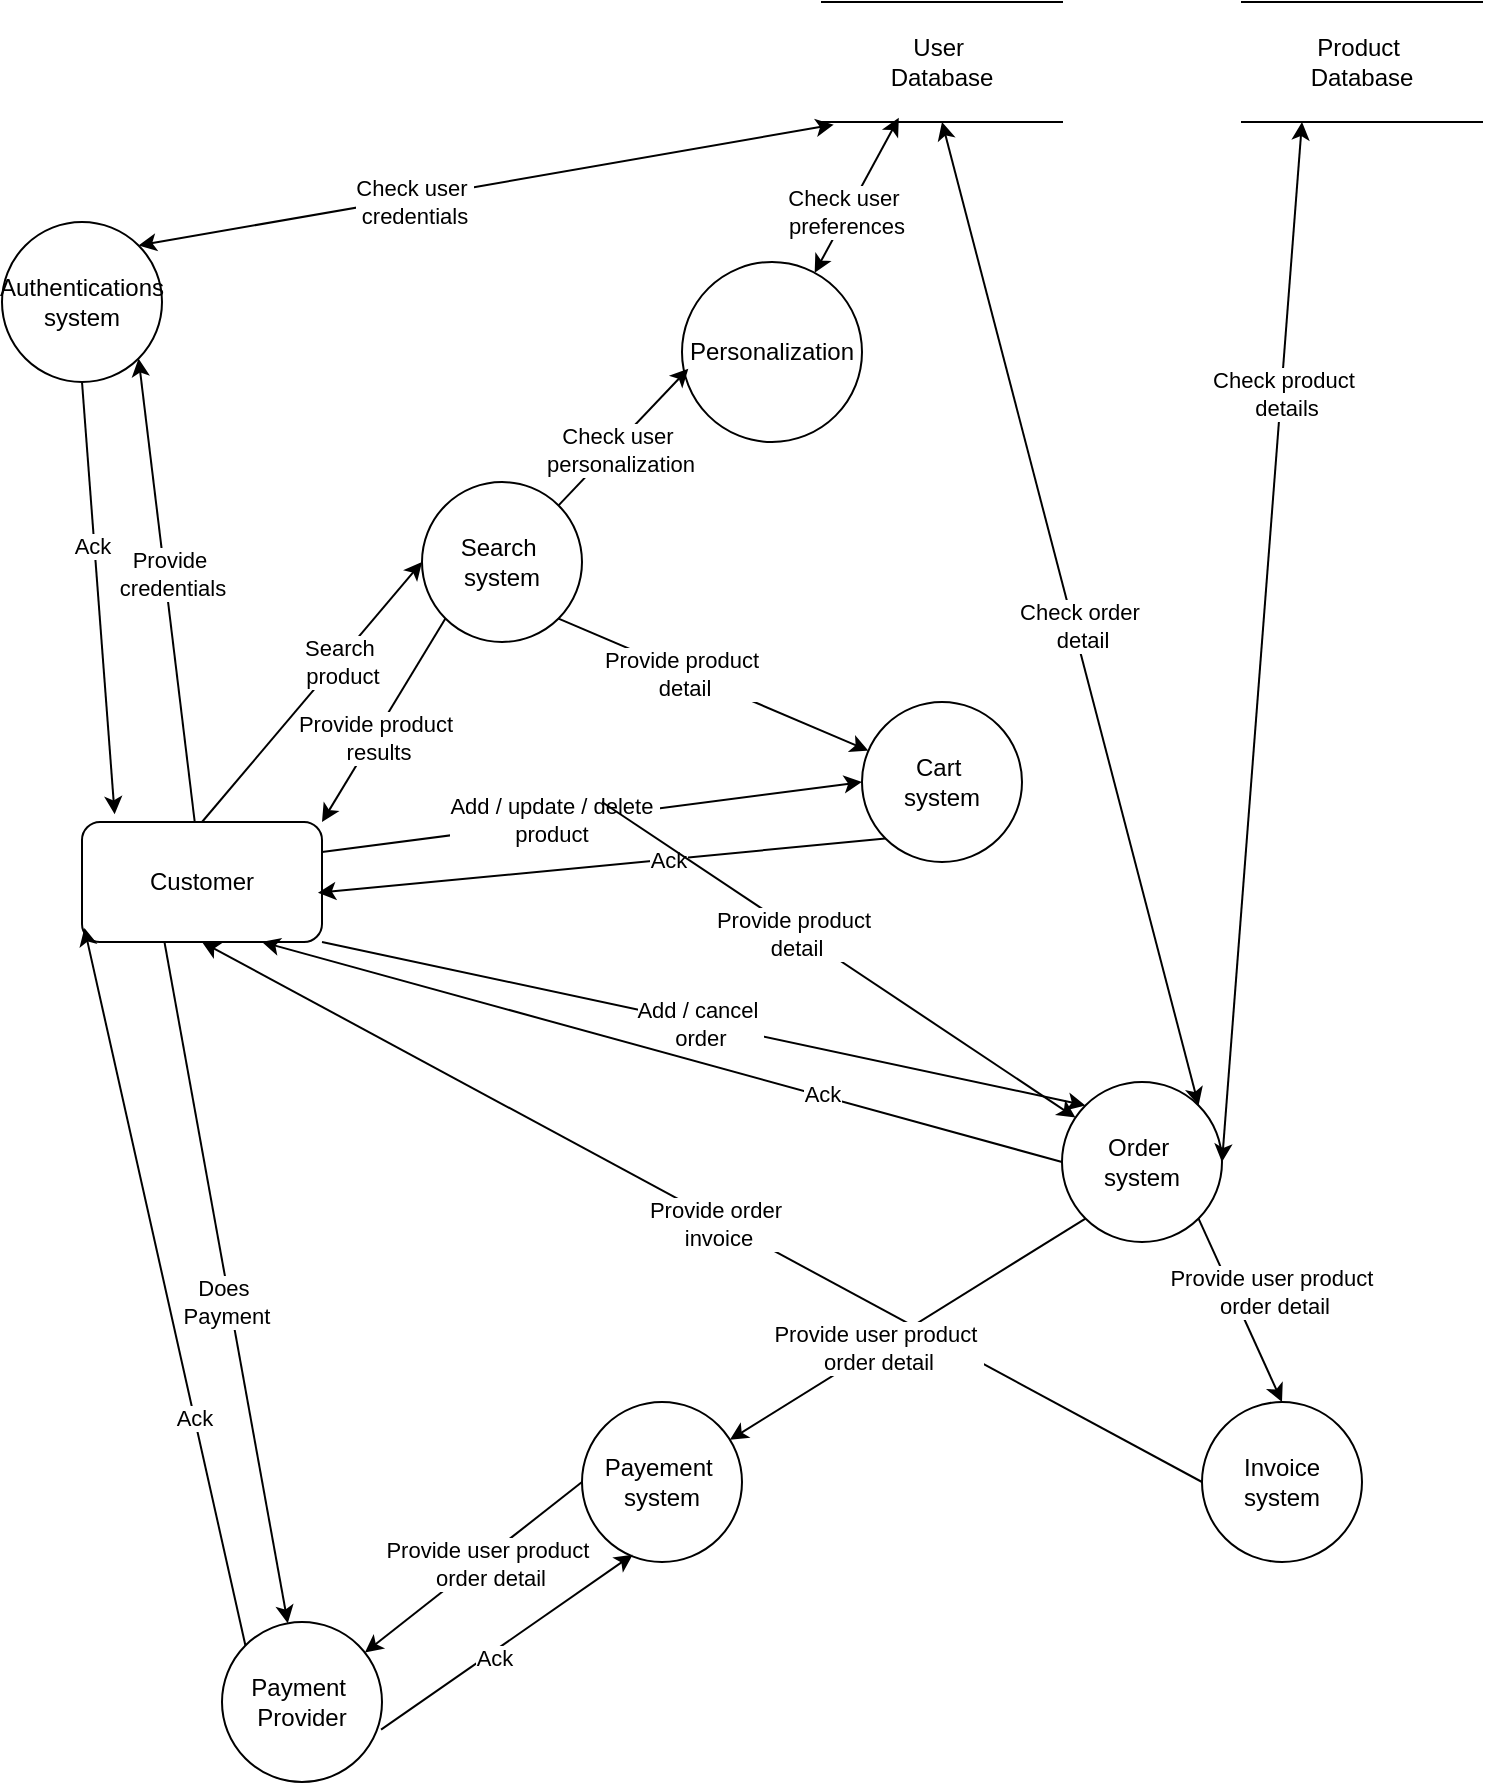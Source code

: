 <mxfile version="24.6.4" type="device">
  <diagram name="Page-1" id="ZxLFEKOgEKn5G9MyRNEF">
    <mxGraphModel dx="1867" dy="723" grid="1" gridSize="10" guides="1" tooltips="1" connect="1" arrows="1" fold="1" page="1" pageScale="1" pageWidth="850" pageHeight="1100" math="0" shadow="0">
      <root>
        <mxCell id="0" />
        <mxCell id="1" parent="0" />
        <mxCell id="-osjenxQSShuxqbmqe5o-1" value="Authentications system" style="ellipse;whiteSpace=wrap;html=1;aspect=fixed;" vertex="1" parent="1">
          <mxGeometry x="60" y="120" width="80" height="80" as="geometry" />
        </mxCell>
        <mxCell id="-osjenxQSShuxqbmqe5o-2" value="Customer" style="rounded=1;whiteSpace=wrap;html=1;" vertex="1" parent="1">
          <mxGeometry x="100" y="420" width="120" height="60" as="geometry" />
        </mxCell>
        <mxCell id="-osjenxQSShuxqbmqe5o-3" value="Search&amp;nbsp;&lt;div&gt;system&lt;/div&gt;" style="ellipse;whiteSpace=wrap;html=1;aspect=fixed;" vertex="1" parent="1">
          <mxGeometry x="270" y="250" width="80" height="80" as="geometry" />
        </mxCell>
        <mxCell id="-osjenxQSShuxqbmqe5o-4" value="Cart&amp;nbsp;&lt;div&gt;system&lt;/div&gt;" style="ellipse;whiteSpace=wrap;html=1;aspect=fixed;" vertex="1" parent="1">
          <mxGeometry x="490" y="360" width="80" height="80" as="geometry" />
        </mxCell>
        <mxCell id="-osjenxQSShuxqbmqe5o-5" value="Order&amp;nbsp;&lt;div&gt;system&lt;/div&gt;" style="ellipse;whiteSpace=wrap;html=1;aspect=fixed;" vertex="1" parent="1">
          <mxGeometry x="590" y="550" width="80" height="80" as="geometry" />
        </mxCell>
        <mxCell id="-osjenxQSShuxqbmqe5o-6" value="Payement&amp;nbsp;&lt;div&gt;system&lt;/div&gt;" style="ellipse;whiteSpace=wrap;html=1;aspect=fixed;" vertex="1" parent="1">
          <mxGeometry x="350" y="710" width="80" height="80" as="geometry" />
        </mxCell>
        <mxCell id="-osjenxQSShuxqbmqe5o-7" value="Personalization" style="ellipse;whiteSpace=wrap;html=1;aspect=fixed;" vertex="1" parent="1">
          <mxGeometry x="400" y="140" width="90" height="90" as="geometry" />
        </mxCell>
        <mxCell id="-osjenxQSShuxqbmqe5o-8" value="Payment&amp;nbsp;&lt;div&gt;Provider&lt;/div&gt;" style="ellipse;whiteSpace=wrap;html=1;aspect=fixed;" vertex="1" parent="1">
          <mxGeometry x="170" y="820" width="80" height="80" as="geometry" />
        </mxCell>
        <mxCell id="-osjenxQSShuxqbmqe5o-9" value="Invoice system" style="ellipse;whiteSpace=wrap;html=1;aspect=fixed;" vertex="1" parent="1">
          <mxGeometry x="660" y="710" width="80" height="80" as="geometry" />
        </mxCell>
        <mxCell id="-osjenxQSShuxqbmqe5o-10" value="User&amp;nbsp;&lt;div&gt;Database&lt;/div&gt;" style="shape=partialRectangle;whiteSpace=wrap;html=1;left=0;right=0;fillColor=none;" vertex="1" parent="1">
          <mxGeometry x="470" y="10" width="120" height="60" as="geometry" />
        </mxCell>
        <mxCell id="-osjenxQSShuxqbmqe5o-11" value="Product&amp;nbsp;&lt;div&gt;Database&lt;/div&gt;" style="shape=partialRectangle;whiteSpace=wrap;html=1;left=0;right=0;fillColor=none;" vertex="1" parent="1">
          <mxGeometry x="680" y="10" width="120" height="60" as="geometry" />
        </mxCell>
        <mxCell id="-osjenxQSShuxqbmqe5o-12" value="" style="endArrow=classic;html=1;rounded=0;entryX=1;entryY=1;entryDx=0;entryDy=0;" edge="1" parent="1" source="-osjenxQSShuxqbmqe5o-2" target="-osjenxQSShuxqbmqe5o-1">
          <mxGeometry width="50" height="50" relative="1" as="geometry">
            <mxPoint x="50" y="360" as="sourcePoint" />
            <mxPoint x="100" y="310" as="targetPoint" />
          </mxGeometry>
        </mxCell>
        <mxCell id="-osjenxQSShuxqbmqe5o-13" value="Provide&amp;nbsp;&lt;div&gt;credentials&lt;/div&gt;" style="edgeLabel;html=1;align=center;verticalAlign=middle;resizable=0;points=[];" vertex="1" connectable="0" parent="-osjenxQSShuxqbmqe5o-12">
          <mxGeometry x="0.071" y="-3" relative="1" as="geometry">
            <mxPoint as="offset" />
          </mxGeometry>
        </mxCell>
        <mxCell id="-osjenxQSShuxqbmqe5o-14" value="" style="endArrow=classic;html=1;rounded=0;exitX=0.5;exitY=1;exitDx=0;exitDy=0;entryX=0.136;entryY=-0.064;entryDx=0;entryDy=0;entryPerimeter=0;" edge="1" parent="1" source="-osjenxQSShuxqbmqe5o-1" target="-osjenxQSShuxqbmqe5o-2">
          <mxGeometry width="50" height="50" relative="1" as="geometry">
            <mxPoint y="260" as="sourcePoint" />
            <mxPoint x="50" y="210" as="targetPoint" />
          </mxGeometry>
        </mxCell>
        <mxCell id="-osjenxQSShuxqbmqe5o-15" value="Ack" style="edgeLabel;html=1;align=center;verticalAlign=middle;resizable=0;points=[];" vertex="1" connectable="0" parent="-osjenxQSShuxqbmqe5o-14">
          <mxGeometry x="-0.243" y="-1" relative="1" as="geometry">
            <mxPoint as="offset" />
          </mxGeometry>
        </mxCell>
        <mxCell id="-osjenxQSShuxqbmqe5o-16" value="" style="endArrow=classic;startArrow=classic;html=1;rounded=0;exitX=1;exitY=0;exitDx=0;exitDy=0;entryX=0.049;entryY=1.022;entryDx=0;entryDy=0;entryPerimeter=0;" edge="1" parent="1" source="-osjenxQSShuxqbmqe5o-1" target="-osjenxQSShuxqbmqe5o-10">
          <mxGeometry width="50" height="50" relative="1" as="geometry">
            <mxPoint x="170" y="140" as="sourcePoint" />
            <mxPoint x="220" y="90" as="targetPoint" />
          </mxGeometry>
        </mxCell>
        <mxCell id="-osjenxQSShuxqbmqe5o-17" value="Check user&amp;nbsp;&lt;div&gt;credentials&lt;/div&gt;" style="edgeLabel;html=1;align=center;verticalAlign=middle;resizable=0;points=[];" vertex="1" connectable="0" parent="-osjenxQSShuxqbmqe5o-16">
          <mxGeometry x="-0.21" y="-2" relative="1" as="geometry">
            <mxPoint as="offset" />
          </mxGeometry>
        </mxCell>
        <mxCell id="-osjenxQSShuxqbmqe5o-18" value="" style="endArrow=classic;html=1;rounded=0;exitX=0.5;exitY=0;exitDx=0;exitDy=0;entryX=0;entryY=0.5;entryDx=0;entryDy=0;" edge="1" parent="1" source="-osjenxQSShuxqbmqe5o-2" target="-osjenxQSShuxqbmqe5o-3">
          <mxGeometry width="50" height="50" relative="1" as="geometry">
            <mxPoint x="90" y="360" as="sourcePoint" />
            <mxPoint x="140" y="310" as="targetPoint" />
          </mxGeometry>
        </mxCell>
        <mxCell id="-osjenxQSShuxqbmqe5o-19" value="Search&amp;nbsp;&lt;div&gt;product&lt;/div&gt;" style="edgeLabel;html=1;align=center;verticalAlign=middle;resizable=0;points=[];" vertex="1" connectable="0" parent="-osjenxQSShuxqbmqe5o-18">
          <mxGeometry x="0.023" y="1" relative="1" as="geometry">
            <mxPoint x="14" y="-13" as="offset" />
          </mxGeometry>
        </mxCell>
        <mxCell id="-osjenxQSShuxqbmqe5o-20" value="" style="endArrow=classic;html=1;rounded=0;exitX=1;exitY=0;exitDx=0;exitDy=0;entryX=0.035;entryY=0.593;entryDx=0;entryDy=0;entryPerimeter=0;" edge="1" parent="1" source="-osjenxQSShuxqbmqe5o-3" target="-osjenxQSShuxqbmqe5o-7">
          <mxGeometry width="50" height="50" relative="1" as="geometry">
            <mxPoint x="260" y="190" as="sourcePoint" />
            <mxPoint x="310" y="140" as="targetPoint" />
          </mxGeometry>
        </mxCell>
        <mxCell id="-osjenxQSShuxqbmqe5o-21" value="Check user&amp;nbsp;&lt;div&gt;personalization&lt;/div&gt;" style="edgeLabel;html=1;align=center;verticalAlign=middle;resizable=0;points=[];" vertex="1" connectable="0" parent="-osjenxQSShuxqbmqe5o-20">
          <mxGeometry x="-0.122" y="-3" relative="1" as="geometry">
            <mxPoint as="offset" />
          </mxGeometry>
        </mxCell>
        <mxCell id="-osjenxQSShuxqbmqe5o-22" value="" style="endArrow=classic;startArrow=classic;html=1;rounded=0;entryX=0.32;entryY=0.965;entryDx=0;entryDy=0;entryPerimeter=0;" edge="1" parent="1" source="-osjenxQSShuxqbmqe5o-7" target="-osjenxQSShuxqbmqe5o-10">
          <mxGeometry width="50" height="50" relative="1" as="geometry">
            <mxPoint x="390" y="170" as="sourcePoint" />
            <mxPoint x="440" y="120" as="targetPoint" />
          </mxGeometry>
        </mxCell>
        <mxCell id="-osjenxQSShuxqbmqe5o-23" value="Check user&amp;nbsp;&lt;div&gt;preferences&lt;/div&gt;" style="edgeLabel;html=1;align=center;verticalAlign=middle;resizable=0;points=[];" vertex="1" connectable="0" parent="-osjenxQSShuxqbmqe5o-22">
          <mxGeometry x="-0.222" y="1" relative="1" as="geometry">
            <mxPoint as="offset" />
          </mxGeometry>
        </mxCell>
        <mxCell id="-osjenxQSShuxqbmqe5o-24" value="" style="endArrow=classic;html=1;rounded=0;exitX=1;exitY=0.25;exitDx=0;exitDy=0;entryX=0;entryY=0.5;entryDx=0;entryDy=0;" edge="1" parent="1" source="-osjenxQSShuxqbmqe5o-2" target="-osjenxQSShuxqbmqe5o-4">
          <mxGeometry width="50" height="50" relative="1" as="geometry">
            <mxPoint x="160" y="390" as="sourcePoint" />
            <mxPoint x="210" y="340" as="targetPoint" />
          </mxGeometry>
        </mxCell>
        <mxCell id="-osjenxQSShuxqbmqe5o-25" value="Add / update / delete&amp;nbsp;&lt;div&gt;product&amp;nbsp;&lt;/div&gt;" style="edgeLabel;html=1;align=center;verticalAlign=middle;resizable=0;points=[];" vertex="1" connectable="0" parent="-osjenxQSShuxqbmqe5o-24">
          <mxGeometry x="-0.144" y="1" relative="1" as="geometry">
            <mxPoint as="offset" />
          </mxGeometry>
        </mxCell>
        <mxCell id="-osjenxQSShuxqbmqe5o-26" value="" style="endArrow=classic;html=1;rounded=0;exitX=0;exitY=1;exitDx=0;exitDy=0;entryX=0.983;entryY=0.59;entryDx=0;entryDy=0;entryPerimeter=0;" edge="1" parent="1" source="-osjenxQSShuxqbmqe5o-4" target="-osjenxQSShuxqbmqe5o-2">
          <mxGeometry width="50" height="50" relative="1" as="geometry">
            <mxPoint x="160" y="470" as="sourcePoint" />
            <mxPoint x="210" y="420" as="targetPoint" />
          </mxGeometry>
        </mxCell>
        <mxCell id="-osjenxQSShuxqbmqe5o-27" value="Ack" style="edgeLabel;html=1;align=center;verticalAlign=middle;resizable=0;points=[];" vertex="1" connectable="0" parent="-osjenxQSShuxqbmqe5o-26">
          <mxGeometry x="-0.23" relative="1" as="geometry">
            <mxPoint as="offset" />
          </mxGeometry>
        </mxCell>
        <mxCell id="-osjenxQSShuxqbmqe5o-28" value="" style="endArrow=classic;html=1;rounded=0;exitX=1;exitY=1;exitDx=0;exitDy=0;" edge="1" parent="1" source="-osjenxQSShuxqbmqe5o-3" target="-osjenxQSShuxqbmqe5o-4">
          <mxGeometry width="50" height="50" relative="1" as="geometry">
            <mxPoint x="280" y="330" as="sourcePoint" />
            <mxPoint x="330" y="280" as="targetPoint" />
          </mxGeometry>
        </mxCell>
        <mxCell id="-osjenxQSShuxqbmqe5o-29" value="Provide product&amp;nbsp;&lt;div&gt;detail&lt;/div&gt;" style="edgeLabel;html=1;align=center;verticalAlign=middle;resizable=0;points=[];" vertex="1" connectable="0" parent="-osjenxQSShuxqbmqe5o-28">
          <mxGeometry x="-0.178" relative="1" as="geometry">
            <mxPoint x="-1" as="offset" />
          </mxGeometry>
        </mxCell>
        <mxCell id="-osjenxQSShuxqbmqe5o-30" value="" style="endArrow=classic;html=1;rounded=0;exitX=0;exitY=1;exitDx=0;exitDy=0;entryX=1;entryY=0;entryDx=0;entryDy=0;" edge="1" parent="1" source="-osjenxQSShuxqbmqe5o-3" target="-osjenxQSShuxqbmqe5o-2">
          <mxGeometry width="50" height="50" relative="1" as="geometry">
            <mxPoint x="180" y="360" as="sourcePoint" />
            <mxPoint x="230" y="310" as="targetPoint" />
          </mxGeometry>
        </mxCell>
        <mxCell id="-osjenxQSShuxqbmqe5o-31" value="Provide product&amp;nbsp;&lt;div&gt;results&lt;/div&gt;" style="edgeLabel;html=1;align=center;verticalAlign=middle;resizable=0;points=[];" vertex="1" connectable="0" parent="-osjenxQSShuxqbmqe5o-30">
          <mxGeometry x="-0.224" y="-1" relative="1" as="geometry">
            <mxPoint x="-9" y="21" as="offset" />
          </mxGeometry>
        </mxCell>
        <mxCell id="-osjenxQSShuxqbmqe5o-32" value="" style="endArrow=classic;html=1;rounded=0;" edge="1" parent="1" target="-osjenxQSShuxqbmqe5o-5">
          <mxGeometry width="50" height="50" relative="1" as="geometry">
            <mxPoint x="360" y="410" as="sourcePoint" />
            <mxPoint x="240" y="450" as="targetPoint" />
          </mxGeometry>
        </mxCell>
        <mxCell id="-osjenxQSShuxqbmqe5o-33" value="Provide product&amp;nbsp;&lt;div&gt;detail&lt;/div&gt;" style="edgeLabel;html=1;align=center;verticalAlign=middle;resizable=0;points=[];" vertex="1" connectable="0" parent="-osjenxQSShuxqbmqe5o-32">
          <mxGeometry x="-0.179" y="-1" relative="1" as="geometry">
            <mxPoint as="offset" />
          </mxGeometry>
        </mxCell>
        <mxCell id="-osjenxQSShuxqbmqe5o-34" value="" style="endArrow=classic;html=1;rounded=0;exitX=1;exitY=1;exitDx=0;exitDy=0;entryX=0;entryY=0;entryDx=0;entryDy=0;" edge="1" parent="1" source="-osjenxQSShuxqbmqe5o-2" target="-osjenxQSShuxqbmqe5o-5">
          <mxGeometry width="50" height="50" relative="1" as="geometry">
            <mxPoint x="150" y="510" as="sourcePoint" />
            <mxPoint x="200" y="460" as="targetPoint" />
          </mxGeometry>
        </mxCell>
        <mxCell id="-osjenxQSShuxqbmqe5o-35" value="Add / cancel&amp;nbsp;&lt;div&gt;order&lt;/div&gt;" style="edgeLabel;html=1;align=center;verticalAlign=middle;resizable=0;points=[];" vertex="1" connectable="0" parent="-osjenxQSShuxqbmqe5o-34">
          <mxGeometry x="-0.01" y="1" relative="1" as="geometry">
            <mxPoint y="1" as="offset" />
          </mxGeometry>
        </mxCell>
        <mxCell id="-osjenxQSShuxqbmqe5o-36" value="" style="endArrow=classic;html=1;rounded=0;exitX=0;exitY=0.5;exitDx=0;exitDy=0;entryX=0.75;entryY=1;entryDx=0;entryDy=0;" edge="1" parent="1" source="-osjenxQSShuxqbmqe5o-5" target="-osjenxQSShuxqbmqe5o-2">
          <mxGeometry width="50" height="50" relative="1" as="geometry">
            <mxPoint x="170" y="530" as="sourcePoint" />
            <mxPoint x="220" y="480" as="targetPoint" />
          </mxGeometry>
        </mxCell>
        <mxCell id="-osjenxQSShuxqbmqe5o-37" value="Ack" style="edgeLabel;html=1;align=center;verticalAlign=middle;resizable=0;points=[];" vertex="1" connectable="0" parent="-osjenxQSShuxqbmqe5o-36">
          <mxGeometry x="-0.4" y="-1" relative="1" as="geometry">
            <mxPoint as="offset" />
          </mxGeometry>
        </mxCell>
        <mxCell id="-osjenxQSShuxqbmqe5o-38" value="" style="endArrow=classic;html=1;rounded=0;exitX=1;exitY=1;exitDx=0;exitDy=0;entryX=0.5;entryY=0;entryDx=0;entryDy=0;" edge="1" parent="1" source="-osjenxQSShuxqbmqe5o-5" target="-osjenxQSShuxqbmqe5o-9">
          <mxGeometry width="50" height="50" relative="1" as="geometry">
            <mxPoint x="340" y="620" as="sourcePoint" />
            <mxPoint x="390" y="570" as="targetPoint" />
          </mxGeometry>
        </mxCell>
        <mxCell id="-osjenxQSShuxqbmqe5o-39" value="Provide user product&amp;nbsp;&lt;div&gt;order detail&lt;/div&gt;" style="edgeLabel;html=1;align=center;verticalAlign=middle;resizable=0;points=[];" vertex="1" connectable="0" parent="-osjenxQSShuxqbmqe5o-38">
          <mxGeometry x="-0.213" y="-2" relative="1" as="geometry">
            <mxPoint x="23" as="offset" />
          </mxGeometry>
        </mxCell>
        <mxCell id="-osjenxQSShuxqbmqe5o-40" value="" style="endArrow=classic;startArrow=classic;html=1;rounded=0;exitX=1;exitY=0.5;exitDx=0;exitDy=0;entryX=0.25;entryY=1;entryDx=0;entryDy=0;" edge="1" parent="1" source="-osjenxQSShuxqbmqe5o-5" target="-osjenxQSShuxqbmqe5o-11">
          <mxGeometry width="50" height="50" relative="1" as="geometry">
            <mxPoint x="500" y="380" as="sourcePoint" />
            <mxPoint x="550" y="330" as="targetPoint" />
          </mxGeometry>
        </mxCell>
        <mxCell id="-osjenxQSShuxqbmqe5o-41" value="Check product&amp;nbsp;&lt;div&gt;details&lt;/div&gt;" style="edgeLabel;html=1;align=center;verticalAlign=middle;resizable=0;points=[];" vertex="1" connectable="0" parent="-osjenxQSShuxqbmqe5o-40">
          <mxGeometry x="0.479" y="-2" relative="1" as="geometry">
            <mxPoint as="offset" />
          </mxGeometry>
        </mxCell>
        <mxCell id="-osjenxQSShuxqbmqe5o-42" value="" style="endArrow=classic;startArrow=classic;html=1;rounded=0;exitX=1;exitY=0;exitDx=0;exitDy=0;entryX=0.5;entryY=1;entryDx=0;entryDy=0;" edge="1" parent="1" source="-osjenxQSShuxqbmqe5o-5" target="-osjenxQSShuxqbmqe5o-10">
          <mxGeometry width="50" height="50" relative="1" as="geometry">
            <mxPoint x="410" y="390" as="sourcePoint" />
            <mxPoint x="460" y="340" as="targetPoint" />
          </mxGeometry>
        </mxCell>
        <mxCell id="-osjenxQSShuxqbmqe5o-43" value="Check order&amp;nbsp;&lt;div&gt;detail&lt;/div&gt;" style="edgeLabel;html=1;align=center;verticalAlign=middle;resizable=0;points=[];" vertex="1" connectable="0" parent="-osjenxQSShuxqbmqe5o-42">
          <mxGeometry x="-0.029" y="-4" relative="1" as="geometry">
            <mxPoint as="offset" />
          </mxGeometry>
        </mxCell>
        <mxCell id="-osjenxQSShuxqbmqe5o-44" value="" style="endArrow=classic;html=1;rounded=0;exitX=0;exitY=0.5;exitDx=0;exitDy=0;entryX=0.5;entryY=1;entryDx=0;entryDy=0;" edge="1" parent="1" source="-osjenxQSShuxqbmqe5o-9" target="-osjenxQSShuxqbmqe5o-2">
          <mxGeometry width="50" height="50" relative="1" as="geometry">
            <mxPoint x="140" y="630" as="sourcePoint" />
            <mxPoint x="190" y="580" as="targetPoint" />
          </mxGeometry>
        </mxCell>
        <mxCell id="-osjenxQSShuxqbmqe5o-45" value="Provide order&amp;nbsp;&lt;div&gt;invoice&lt;/div&gt;" style="edgeLabel;html=1;align=center;verticalAlign=middle;resizable=0;points=[];" vertex="1" connectable="0" parent="-osjenxQSShuxqbmqe5o-44">
          <mxGeometry x="-0.036" y="2" relative="1" as="geometry">
            <mxPoint y="-1" as="offset" />
          </mxGeometry>
        </mxCell>
        <mxCell id="-osjenxQSShuxqbmqe5o-46" value="" style="endArrow=classic;html=1;rounded=0;exitX=0;exitY=1;exitDx=0;exitDy=0;" edge="1" parent="1" source="-osjenxQSShuxqbmqe5o-5" target="-osjenxQSShuxqbmqe5o-6">
          <mxGeometry width="50" height="50" relative="1" as="geometry">
            <mxPoint x="240" y="620" as="sourcePoint" />
            <mxPoint x="290" y="570" as="targetPoint" />
          </mxGeometry>
        </mxCell>
        <mxCell id="-osjenxQSShuxqbmqe5o-48" value="Provide user product&amp;nbsp;&lt;div&gt;order detail&lt;/div&gt;" style="edgeLabel;html=1;align=center;verticalAlign=middle;resizable=0;points=[];" vertex="1" connectable="0" parent="-osjenxQSShuxqbmqe5o-46">
          <mxGeometry x="0.168" relative="1" as="geometry">
            <mxPoint as="offset" />
          </mxGeometry>
        </mxCell>
        <mxCell id="-osjenxQSShuxqbmqe5o-49" value="" style="endArrow=classic;html=1;rounded=0;exitX=0;exitY=0.5;exitDx=0;exitDy=0;" edge="1" parent="1" source="-osjenxQSShuxqbmqe5o-6" target="-osjenxQSShuxqbmqe5o-8">
          <mxGeometry width="50" height="50" relative="1" as="geometry">
            <mxPoint x="230" y="830" as="sourcePoint" />
            <mxPoint x="280" y="780" as="targetPoint" />
          </mxGeometry>
        </mxCell>
        <mxCell id="-osjenxQSShuxqbmqe5o-50" value="Provide user product&amp;nbsp;&lt;div&gt;order detail&lt;/div&gt;" style="edgeLabel;html=1;align=center;verticalAlign=middle;resizable=0;points=[];" vertex="1" connectable="0" parent="-osjenxQSShuxqbmqe5o-49">
          <mxGeometry x="-0.112" y="4" relative="1" as="geometry">
            <mxPoint as="offset" />
          </mxGeometry>
        </mxCell>
        <mxCell id="-osjenxQSShuxqbmqe5o-51" value="" style="endArrow=classic;html=1;rounded=0;exitX=0.343;exitY=0.994;exitDx=0;exitDy=0;exitPerimeter=0;" edge="1" parent="1" source="-osjenxQSShuxqbmqe5o-2" target="-osjenxQSShuxqbmqe5o-8">
          <mxGeometry width="50" height="50" relative="1" as="geometry">
            <mxPoint x="70" y="560" as="sourcePoint" />
            <mxPoint x="120" y="510" as="targetPoint" />
          </mxGeometry>
        </mxCell>
        <mxCell id="-osjenxQSShuxqbmqe5o-52" value="Does&amp;nbsp;&lt;div&gt;Payment&lt;/div&gt;" style="edgeLabel;html=1;align=center;verticalAlign=middle;resizable=0;points=[];" vertex="1" connectable="0" parent="-osjenxQSShuxqbmqe5o-51">
          <mxGeometry x="0.053" y="-2" relative="1" as="geometry">
            <mxPoint as="offset" />
          </mxGeometry>
        </mxCell>
        <mxCell id="-osjenxQSShuxqbmqe5o-53" value="" style="endArrow=classic;html=1;rounded=0;exitX=0;exitY=0;exitDx=0;exitDy=0;entryX=0.01;entryY=0.883;entryDx=0;entryDy=0;entryPerimeter=0;" edge="1" parent="1" source="-osjenxQSShuxqbmqe5o-8" target="-osjenxQSShuxqbmqe5o-2">
          <mxGeometry width="50" height="50" relative="1" as="geometry">
            <mxPoint x="10" y="700" as="sourcePoint" />
            <mxPoint x="60" y="650" as="targetPoint" />
          </mxGeometry>
        </mxCell>
        <mxCell id="-osjenxQSShuxqbmqe5o-54" value="Ack" style="edgeLabel;html=1;align=center;verticalAlign=middle;resizable=0;points=[];" vertex="1" connectable="0" parent="-osjenxQSShuxqbmqe5o-53">
          <mxGeometry x="-0.367" relative="1" as="geometry">
            <mxPoint as="offset" />
          </mxGeometry>
        </mxCell>
        <mxCell id="-osjenxQSShuxqbmqe5o-55" value="" style="endArrow=classic;html=1;rounded=0;exitX=0.994;exitY=0.673;exitDx=0;exitDy=0;exitPerimeter=0;entryX=0.317;entryY=0.954;entryDx=0;entryDy=0;entryPerimeter=0;" edge="1" parent="1" source="-osjenxQSShuxqbmqe5o-8" target="-osjenxQSShuxqbmqe5o-6">
          <mxGeometry width="50" height="50" relative="1" as="geometry">
            <mxPoint x="170" y="840" as="sourcePoint" />
            <mxPoint x="220" y="790" as="targetPoint" />
          </mxGeometry>
        </mxCell>
        <mxCell id="-osjenxQSShuxqbmqe5o-56" value="Ack" style="edgeLabel;html=1;align=center;verticalAlign=middle;resizable=0;points=[];" vertex="1" connectable="0" parent="-osjenxQSShuxqbmqe5o-55">
          <mxGeometry x="-0.133" y="-2" relative="1" as="geometry">
            <mxPoint as="offset" />
          </mxGeometry>
        </mxCell>
      </root>
    </mxGraphModel>
  </diagram>
</mxfile>
